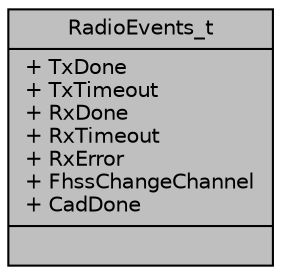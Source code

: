 digraph "RadioEvents_t"
{
  edge [fontname="Helvetica",fontsize="10",labelfontname="Helvetica",labelfontsize="10"];
  node [fontname="Helvetica",fontsize="10",shape=record];
  Node1 [label="{RadioEvents_t\n|+ TxDone\l+ TxTimeout\l+ RxDone\l+ RxTimeout\l+ RxError\l+ FhssChangeChannel\l+ CadDone\l|}",height=0.2,width=0.4,color="black", fillcolor="grey75", style="filled", fontcolor="black"];
}
